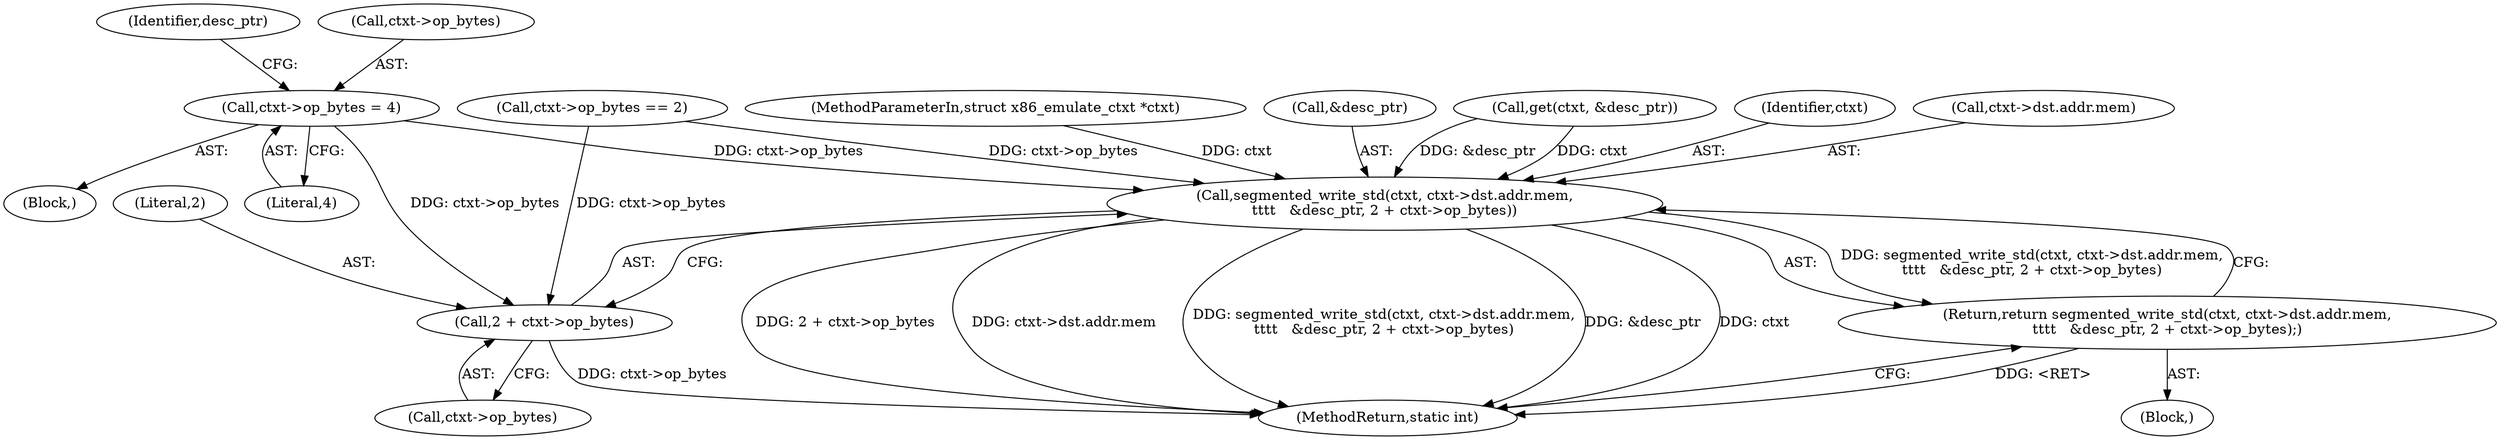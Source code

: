 digraph "0_linux_129a72a0d3c8e139a04512325384fe5ac119e74d_1@pointer" {
"1000128" [label="(Call,ctxt->op_bytes = 4)"];
"1000146" [label="(Call,segmented_write_std(ctxt, ctxt->dst.addr.mem,\n\t\t\t\t   &desc_ptr, 2 + ctxt->op_bytes))"];
"1000145" [label="(Return,return segmented_write_std(ctxt, ctxt->dst.addr.mem,\n\t\t\t\t   &desc_ptr, 2 + ctxt->op_bytes);)"];
"1000157" [label="(Call,2 + ctxt->op_bytes)"];
"1000162" [label="(MethodReturn,static int)"];
"1000104" [label="(Block,)"];
"1000135" [label="(Identifier,desc_ptr)"];
"1000157" [label="(Call,2 + ctxt->op_bytes)"];
"1000117" [label="(Call,get(ctxt, &desc_ptr))"];
"1000147" [label="(Identifier,ctxt)"];
"1000122" [label="(Call,ctxt->op_bytes == 2)"];
"1000145" [label="(Return,return segmented_write_std(ctxt, ctxt->dst.addr.mem,\n\t\t\t\t   &desc_ptr, 2 + ctxt->op_bytes);)"];
"1000148" [label="(Call,ctxt->dst.addr.mem)"];
"1000132" [label="(Literal,4)"];
"1000146" [label="(Call,segmented_write_std(ctxt, ctxt->dst.addr.mem,\n\t\t\t\t   &desc_ptr, 2 + ctxt->op_bytes))"];
"1000129" [label="(Call,ctxt->op_bytes)"];
"1000127" [label="(Block,)"];
"1000102" [label="(MethodParameterIn,struct x86_emulate_ctxt *ctxt)"];
"1000128" [label="(Call,ctxt->op_bytes = 4)"];
"1000159" [label="(Call,ctxt->op_bytes)"];
"1000158" [label="(Literal,2)"];
"1000155" [label="(Call,&desc_ptr)"];
"1000128" -> "1000127"  [label="AST: "];
"1000128" -> "1000132"  [label="CFG: "];
"1000129" -> "1000128"  [label="AST: "];
"1000132" -> "1000128"  [label="AST: "];
"1000135" -> "1000128"  [label="CFG: "];
"1000128" -> "1000146"  [label="DDG: ctxt->op_bytes"];
"1000128" -> "1000157"  [label="DDG: ctxt->op_bytes"];
"1000146" -> "1000145"  [label="AST: "];
"1000146" -> "1000157"  [label="CFG: "];
"1000147" -> "1000146"  [label="AST: "];
"1000148" -> "1000146"  [label="AST: "];
"1000155" -> "1000146"  [label="AST: "];
"1000157" -> "1000146"  [label="AST: "];
"1000145" -> "1000146"  [label="CFG: "];
"1000146" -> "1000162"  [label="DDG: 2 + ctxt->op_bytes"];
"1000146" -> "1000162"  [label="DDG: ctxt->dst.addr.mem"];
"1000146" -> "1000162"  [label="DDG: segmented_write_std(ctxt, ctxt->dst.addr.mem,\n\t\t\t\t   &desc_ptr, 2 + ctxt->op_bytes)"];
"1000146" -> "1000162"  [label="DDG: &desc_ptr"];
"1000146" -> "1000162"  [label="DDG: ctxt"];
"1000146" -> "1000145"  [label="DDG: segmented_write_std(ctxt, ctxt->dst.addr.mem,\n\t\t\t\t   &desc_ptr, 2 + ctxt->op_bytes)"];
"1000117" -> "1000146"  [label="DDG: ctxt"];
"1000117" -> "1000146"  [label="DDG: &desc_ptr"];
"1000102" -> "1000146"  [label="DDG: ctxt"];
"1000122" -> "1000146"  [label="DDG: ctxt->op_bytes"];
"1000145" -> "1000104"  [label="AST: "];
"1000162" -> "1000145"  [label="CFG: "];
"1000145" -> "1000162"  [label="DDG: <RET>"];
"1000157" -> "1000159"  [label="CFG: "];
"1000158" -> "1000157"  [label="AST: "];
"1000159" -> "1000157"  [label="AST: "];
"1000157" -> "1000162"  [label="DDG: ctxt->op_bytes"];
"1000122" -> "1000157"  [label="DDG: ctxt->op_bytes"];
}
